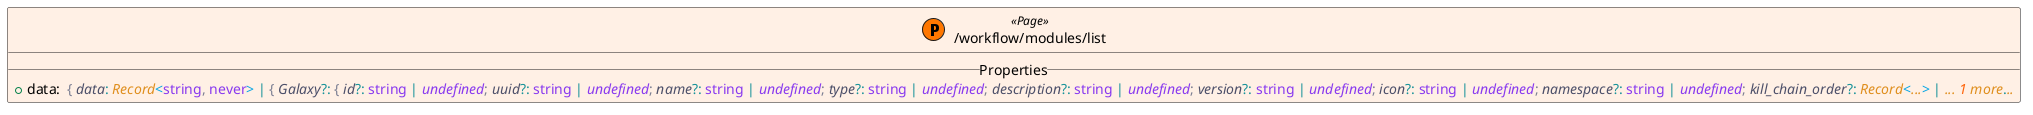 @startuml
set separator ::
skinparam groupInheritance 5
skinparam defaultFontName Cantarell
skinparam packageStyle Rectangle
skinparam class {
  BackgroundColor<<Component>> #f6f2ff
  BackgroundColor<<ErrorPage>> #edd1e1
  BackgroundColor<<Layout>> #f8ffe5
  BackgroundColor<<Page>> #fff0e5
}
class "/workflow/modules/list" as src/routes/workflow/modules/list/+page.svelte << (P, #FF7700) Page >> {
  __ Properties __
  +data: <color:#DF8E1D><i> </i></color><color:#7C7F93>{</color><color:#DF8E1D><i> </i></color><color:#4C4F69><i>data</i></color><color:#179299>:</color><color:#DF8E1D><i> Record</i></color><color:#04A5E5><</color><color:#8839EF>string</color><color:#7C7F93>,</color><color:#DF8E1D><i> </i></color><color:#8839EF>never</color><color:#04A5E5>></color><color:#DF8E1D><i> </i></color><color:#179299>|</color><color:#DF8E1D><i> </i></color><color:#7C7F93>{</color><color:#DF8E1D><i> </i></color><color:#4C4F69><i>Galaxy</i></color><color:#179299>?:</color><color:#DF8E1D><i> </i></color><color:#7C7F93>{</color><color:#DF8E1D><i> </i></color><color:#4C4F69><i>id</i></color><color:#179299>?:</color><color:#DF8E1D><i> </i></color><color:#8839EF>string</color><color:#DF8E1D><i> </i></color><color:#179299>|</color><color:#DF8E1D><i> </i></color><color:#8839EF><i>undefined</i></color><color:#7C7F93>;</color><color:#DF8E1D><i> </i></color><color:#4C4F69><i>uuid</i></color><color:#179299>?:</color><color:#DF8E1D><i> </i></color><color:#8839EF>string</color><color:#DF8E1D><i> </i></color><color:#179299>|</color><color:#DF8E1D><i> </i></color><color:#8839EF><i>undefined</i></color><color:#7C7F93>;</color><color:#DF8E1D><i> </i></color><color:#4C4F69><i>name</i></color><color:#179299>?:</color><color:#DF8E1D><i> </i></color><color:#8839EF>string</color><color:#DF8E1D><i> </i></color><color:#179299>|</color><color:#DF8E1D><i> </i></color><color:#8839EF><i>undefined</i></color><color:#7C7F93>;</color><color:#DF8E1D><i> </i></color><color:#4C4F69><i>type</i></color><color:#179299>?:</color><color:#DF8E1D><i> </i></color><color:#8839EF>string</color><color:#DF8E1D><i> </i></color><color:#179299>|</color><color:#DF8E1D><i> </i></color><color:#8839EF><i>undefined</i></color><color:#7C7F93>;</color><color:#DF8E1D><i> </i></color><color:#4C4F69><i>description</i></color><color:#179299>?:</color><color:#DF8E1D><i> </i></color><color:#8839EF>string</color><color:#DF8E1D><i> </i></color><color:#179299>|</color><color:#DF8E1D><i> </i></color><color:#8839EF><i>undefined</i></color><color:#7C7F93>;</color><color:#DF8E1D><i> </i></color><color:#4C4F69><i>version</i></color><color:#179299>?:</color><color:#DF8E1D><i> </i></color><color:#8839EF>string</color><color:#DF8E1D><i> </i></color><color:#179299>|</color><color:#DF8E1D><i> </i></color><color:#8839EF><i>undefined</i></color><color:#7C7F93>;</color><color:#DF8E1D><i> </i></color><color:#4C4F69><i>icon</i></color><color:#179299>?:</color><color:#DF8E1D><i> </i></color><color:#8839EF>string</color><color:#DF8E1D><i> </i></color><color:#179299>|</color><color:#DF8E1D><i> </i></color><color:#8839EF><i>undefined</i></color><color:#7C7F93>;</color><color:#DF8E1D><i> </i></color><color:#4C4F69><i>namespace</i></color><color:#179299>?:</color><color:#DF8E1D><i> </i></color><color:#8839EF>string</color><color:#DF8E1D><i> </i></color><color:#179299>|</color><color:#DF8E1D><i> </i></color><color:#8839EF><i>undefined</i></color><color:#7C7F93>;</color><color:#DF8E1D><i> </i></color><color:#4C4F69><i>kill_chain_order</i></color><color:#179299>?:</color><color:#DF8E1D><i> Record</i></color><color:#04A5E5><</color><color:#DF8E1D><i>...</i></color><color:#04A5E5>></color><color:#DF8E1D><i> </i></color><color:#179299>|</color><color:#DF8E1D><i> ... </i></color><color:#FE640B><i>1</i></color><color:#DF8E1D><i> more</i></color><color:#179299>.</color><color:#DF8E1D><i>..</i></color>
}
@enduml